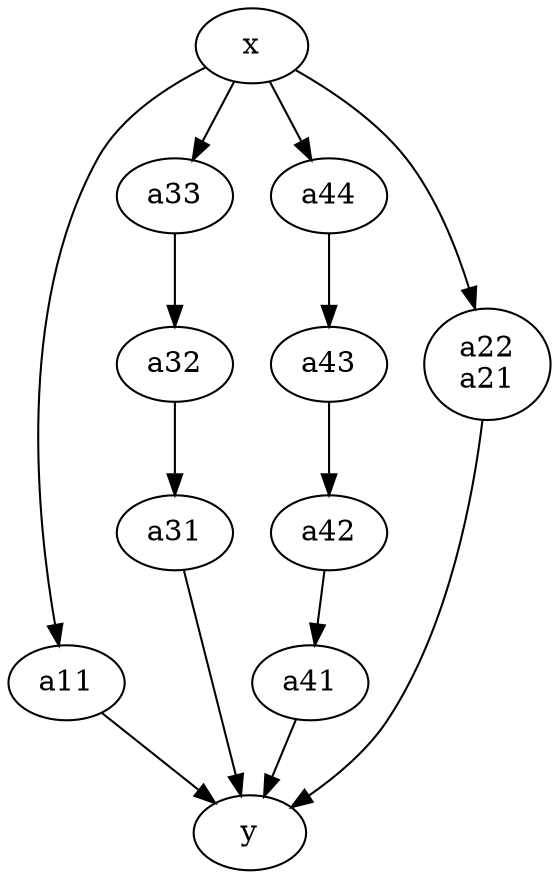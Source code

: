 digraph G {
  graph [name="chains1234r-compact"]
a11;
a31;
a32;
a33;
a41;
a42;
a43;
a44;
x;
y;
"a22
a21";
x->a11 ;
a11->y ;
x->a33 ;
a33->a32 ;
a32->a31 ;
a31->y ;
x->a44 ;
a44->a43 ;
a43->a42 ;
a42->a41 ;
a41->y ;
x->"a22
a21" ;
"a22
a21"->y ;
}
